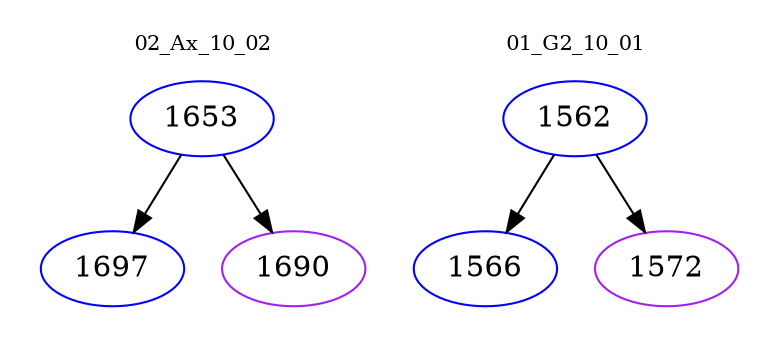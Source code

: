 digraph{
subgraph cluster_0 {
color = white
label = "02_Ax_10_02";
fontsize=10;
T0_1653 [label="1653", color="blue"]
T0_1653 -> T0_1697 [color="black"]
T0_1697 [label="1697", color="blue"]
T0_1653 -> T0_1690 [color="black"]
T0_1690 [label="1690", color="purple"]
}
subgraph cluster_1 {
color = white
label = "01_G2_10_01";
fontsize=10;
T1_1562 [label="1562", color="blue"]
T1_1562 -> T1_1566 [color="black"]
T1_1566 [label="1566", color="blue"]
T1_1562 -> T1_1572 [color="black"]
T1_1572 [label="1572", color="purple"]
}
}
